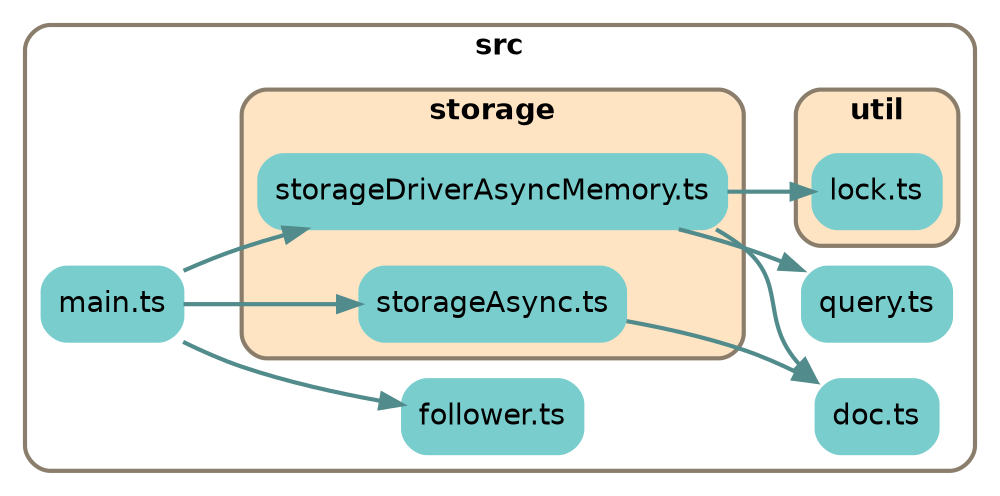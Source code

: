 
digraph G {
    //splines=line;
    //splines=polyline;
    splines=true;
    rankdir=LR;
    //newrank=true;
    compound=true;
    graph [fontname = "helvetica"];  // dpi=72
    node [fontname = "helvetica"];
    edge [fontname = "helvetica"];
    
    // files in their folder clusters

    subgraph cluster5430435735 {
        label=<<b>src</b>>;
        style="rounded";
        color=bisque4;
        penwidth=2;
                
        "src/doc.ts" [label="doc.ts", shape=rectangle; style="rounded,filled"; color=darkslategray3];
        "src/follower.ts" [label="follower.ts", shape=rectangle; style="rounded,filled"; color=darkslategray3];
        "src/main.ts" [label="main.ts", shape=rectangle; style="rounded,filled"; color=darkslategray3];
        "src/query.ts" [label="query.ts", shape=rectangle; style="rounded,filled"; color=darkslategray3];

        subgraph cluster2012074250 {
            label=<<b>storage</b>>;
            style="rounded,filled";
            fillcolor=bisque;
            color=bisque4;
            penwidth=2;
                
            "src/storage/storageAsync.ts" [label="storageAsync.ts", shape=rectangle; style="rounded,filled"; color=darkslategray3];
            "src/storage/storageDriverAsyncMemory.ts" [label="storageDriverAsyncMemory.ts", shape=rectangle; style="rounded,filled"; color=darkslategray3];
        }

        subgraph cluster3984700285 {
            label=<<b>util</b>>;
            style="rounded,filled";
            fillcolor=bisque;
            color=bisque4;
            penwidth=2;
                
            "src/util/lock.ts" [label="lock.ts", shape=rectangle; style="rounded,filled"; color=darkslategray3];
        }
    }

    // edges between files
    "src/main.ts" -> "src/follower.ts" [penwidth=2; color=darkslategray4];
    "src/main.ts" -> "src/storage/storageDriverAsyncMemory.ts" [penwidth=2; color=darkslategray4];
    "src/main.ts" -> "src/storage/storageAsync.ts" [penwidth=2; color=darkslategray4];
    "src/storage/storageAsync.ts" -> "src/doc.ts" [penwidth=2; color=darkslategray4];
    "src/storage/storageDriverAsyncMemory.ts" -> "src/doc.ts" [penwidth=2; color=darkslategray4];
    "src/storage/storageDriverAsyncMemory.ts" -> "src/query.ts" [penwidth=2; color=darkslategray4];
    "src/storage/storageDriverAsyncMemory.ts" -> "src/util/lock.ts" [penwidth=2; color=darkslategray4];

}
